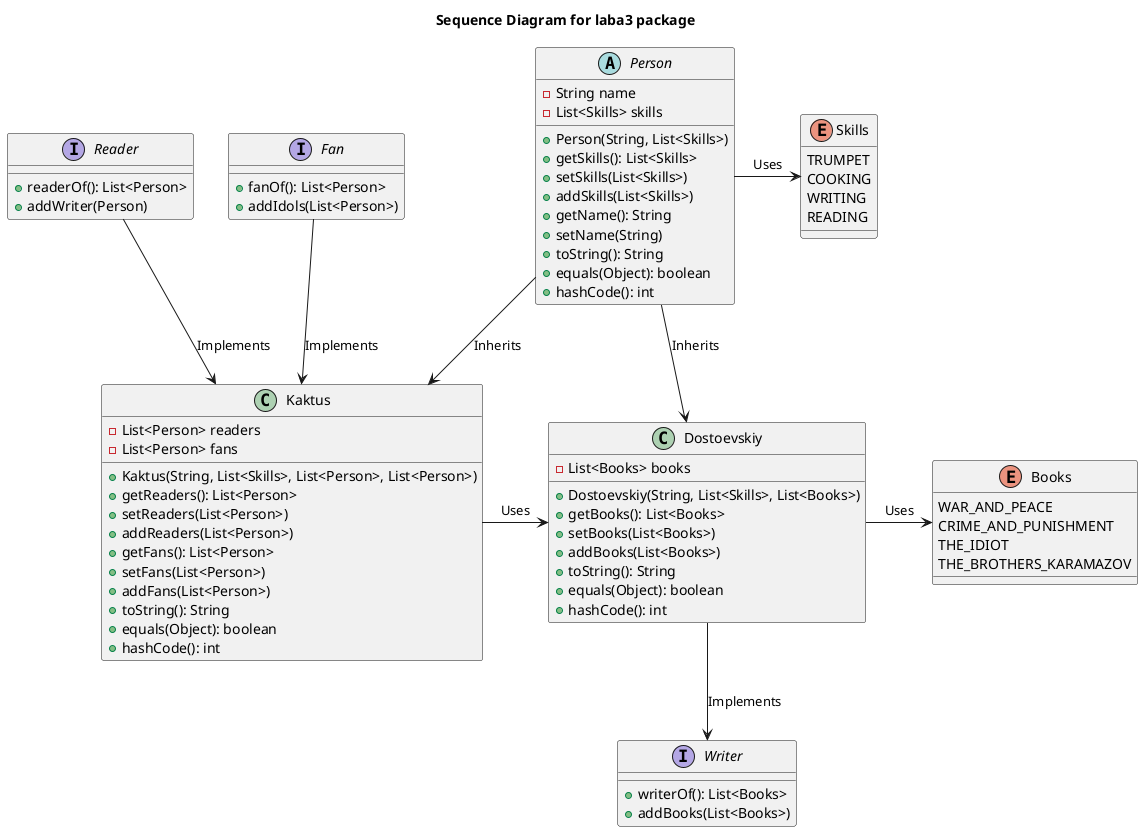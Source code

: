 @startuml name
title Sequence Diagram for laba3 package
skinparam componentStyle uml2

enum Books {
    WAR_AND_PEACE
    CRIME_AND_PUNISHMENT
    THE_IDIOT
    THE_BROTHERS_KARAMAZOV
}

enum Skills {
    TRUMPET
    COOKING
    WRITING
    READING
}

abstract class Person {
    -String name
    -List<Skills> skills
    +Person(String, List<Skills>)
    +getSkills(): List<Skills>
    +setSkills(List<Skills>)
    +addSkills(List<Skills>)
    +getName(): String
    +setName(String)
    +toString(): String
    +equals(Object): boolean
    +hashCode(): int
}

class Dostoevskiy {
    -List<Books> books
    +Dostoevskiy(String, List<Skills>, List<Books>)
    +getBooks(): List<Books>
    +setBooks(List<Books>)
    +addBooks(List<Books>)
    +toString(): String
    +equals(Object): boolean
    +hashCode(): int
}

class Kaktus {
    -List<Person> readers
    -List<Person> fans
    +Kaktus(String, List<Skills>, List<Person>, List<Person>)
    +getReaders(): List<Person>
    +setReaders(List<Person>)
    +addReaders(List<Person>)
    +getFans(): List<Person>
    +setFans(List<Person>)
    +addFans(List<Person>)
    +toString(): String
    +equals(Object): boolean
    +hashCode(): int
}

interface Reader {
    +readerOf(): List<Person>
    +addWriter(Person)
}

interface Writer {
    +writerOf(): List<Books>
    +addBooks(List<Books>)
}

interface Fan {
    +fanOf(): List<Person>
    +addIdols(List<Person>)
}

Person->Skills: Uses
Person --> Dostoevskiy: Inherits
Person-->Kaktus: Inherits
Dostoevskiy->Books: Uses
Dostoevskiy --> Writer: Implements
Kaktus->Dostoevskiy: Uses
Fan --> Kaktus:Implements
Reader --> Kaktus: Implements
@enduml